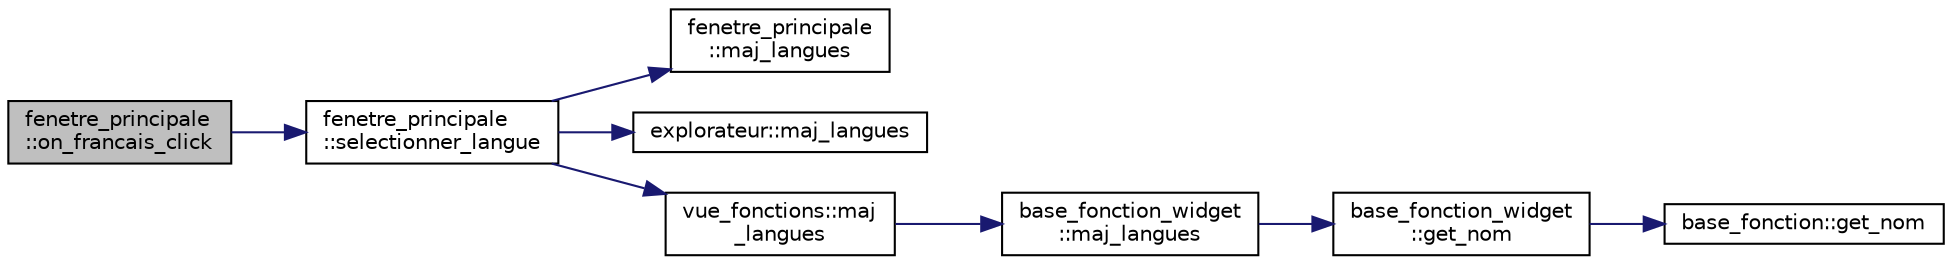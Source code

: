 digraph "fenetre_principale::on_francais_click"
{
  edge [fontname="Helvetica",fontsize="10",labelfontname="Helvetica",labelfontsize="10"];
  node [fontname="Helvetica",fontsize="10",shape=record];
  rankdir="LR";
  Node1561 [label="fenetre_principale\l::on_francais_click",height=0.2,width=0.4,color="black", fillcolor="grey75", style="filled", fontcolor="black"];
  Node1561 -> Node1562 [color="midnightblue",fontsize="10",style="solid",fontname="Helvetica"];
  Node1562 [label="fenetre_principale\l::selectionner_langue",height=0.2,width=0.4,color="black", fillcolor="white", style="filled",URL="$classfenetre__principale.html#ae32e8773306ca299d987888a1f5f3f1c",tooltip="Sélectionne une langue donnée. "];
  Node1562 -> Node1563 [color="midnightblue",fontsize="10",style="solid",fontname="Helvetica"];
  Node1563 [label="fenetre_principale\l::maj_langues",height=0.2,width=0.4,color="black", fillcolor="white", style="filled",URL="$classfenetre__principale.html#a3f1f7cfbc1969008ede81e69befd2381",tooltip="Met à jour les textes selon la langue choisie. "];
  Node1562 -> Node1564 [color="midnightblue",fontsize="10",style="solid",fontname="Helvetica"];
  Node1564 [label="explorateur::maj_langues",height=0.2,width=0.4,color="black", fillcolor="white", style="filled",URL="$classexplorateur.html#a305b2dd61276494f9c571ea7582d56c9",tooltip="Met à jour les textes selon la langue choisie. "];
  Node1562 -> Node1565 [color="midnightblue",fontsize="10",style="solid",fontname="Helvetica"];
  Node1565 [label="vue_fonctions::maj\l_langues",height=0.2,width=0.4,color="black", fillcolor="white", style="filled",URL="$classvue__fonctions.html#a810a001089eecf860f129d3a3886b42d",tooltip="Met à jour les textes selon la langue choisie. "];
  Node1565 -> Node1566 [color="midnightblue",fontsize="10",style="solid",fontname="Helvetica"];
  Node1566 [label="base_fonction_widget\l::maj_langues",height=0.2,width=0.4,color="black", fillcolor="white", style="filled",URL="$classbase__fonction__widget.html#a53a7a59459acab8c90723893a03a8424",tooltip="Met à jour les textes selon la langue choisie. "];
  Node1566 -> Node1567 [color="midnightblue",fontsize="10",style="solid",fontname="Helvetica"];
  Node1567 [label="base_fonction_widget\l::get_nom",height=0.2,width=0.4,color="black", fillcolor="white", style="filled",URL="$classbase__fonction__widget.html#a49158595d1376bdf84a712ff18cb00b2",tooltip="Fonction retournant le nom de la fonction à afficher. "];
  Node1567 -> Node1568 [color="midnightblue",fontsize="10",style="solid",fontname="Helvetica"];
  Node1568 [label="base_fonction::get_nom",height=0.2,width=0.4,color="black", fillcolor="white", style="filled",URL="$classbase__fonction.html#aa184addbc0e71b3fd255b2f0b9e7c99e",tooltip="Accesseur du nom de la fonction. "];
}
